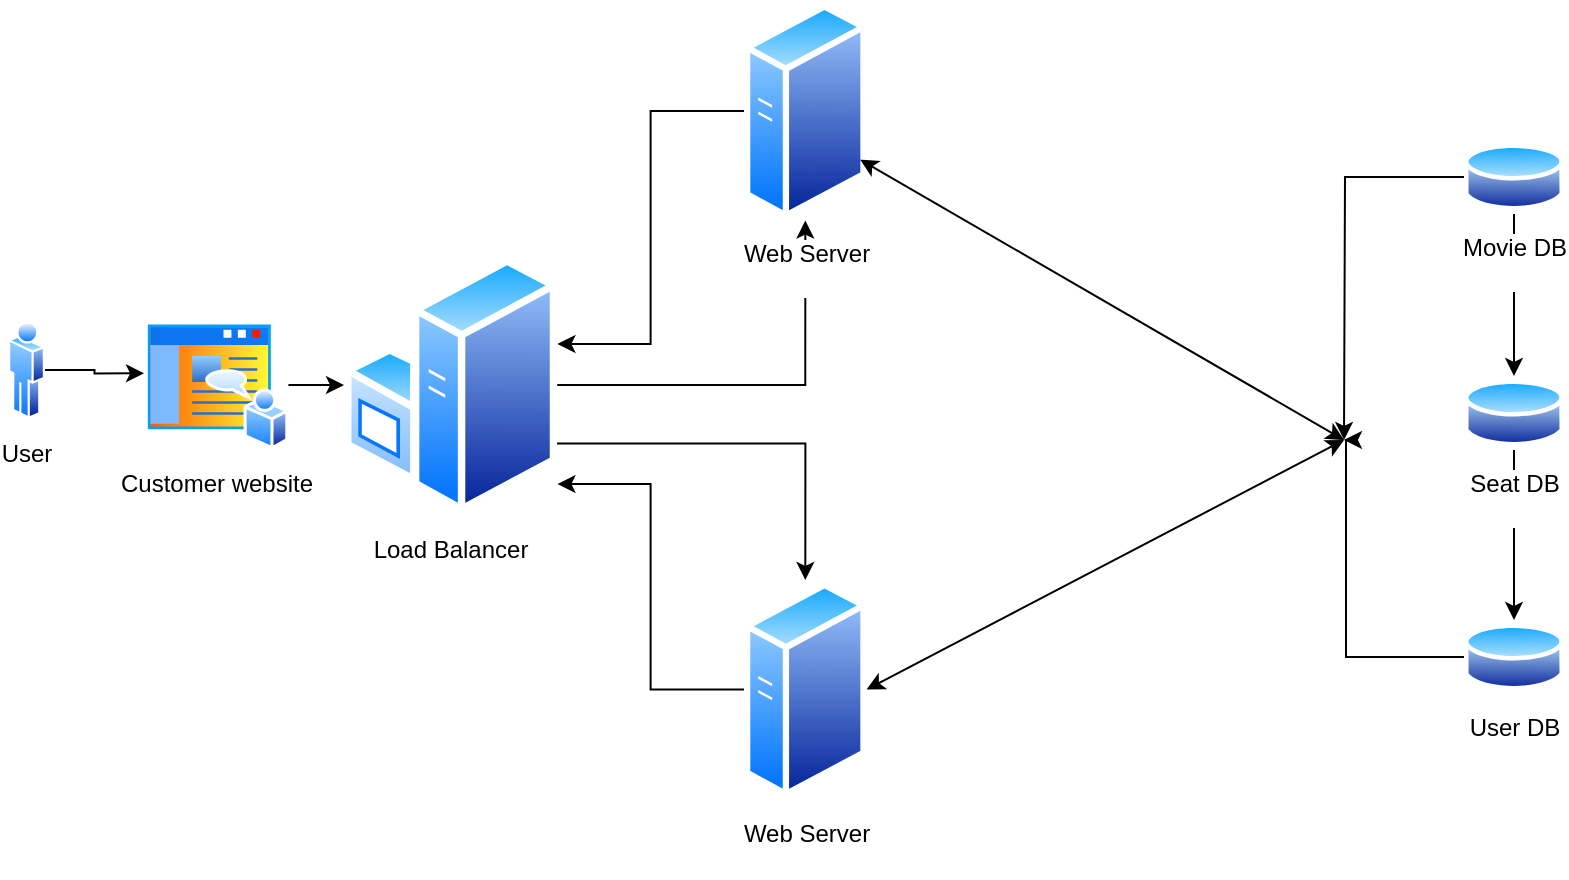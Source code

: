 <mxfile version="28.0.6">
  <diagram name="Page-1" id="yoMIYRCsywAks_YMM_2B">
    <mxGraphModel dx="1636" dy="516" grid="1" gridSize="10" guides="1" tooltips="1" connect="1" arrows="1" fold="1" page="1" pageScale="1" pageWidth="850" pageHeight="1100" math="0" shadow="0">
      <root>
        <mxCell id="0" />
        <mxCell id="1" parent="0" />
        <mxCell id="vv7toFQoOP1ZbUznBxJa-31" value="" style="edgeStyle=orthogonalEdgeStyle;rounded=0;orthogonalLoop=1;jettySize=auto;html=1;" parent="1" source="vv7toFQoOP1ZbUznBxJa-8" target="vv7toFQoOP1ZbUznBxJa-17" edge="1">
          <mxGeometry relative="1" as="geometry" />
        </mxCell>
        <mxCell id="vv7toFQoOP1ZbUznBxJa-8" value="&lt;div&gt;Customer website&lt;/div&gt;" style="image;aspect=fixed;perimeter=ellipsePerimeter;html=1;align=center;shadow=0;dashed=0;spacingTop=3;image=img/lib/active_directory/home_page.svg;" parent="1" vertex="1">
          <mxGeometry x="50" y="180" width="72.22" height="65" as="geometry" />
        </mxCell>
        <mxCell id="vv7toFQoOP1ZbUznBxJa-16" value="User&lt;div&gt;&lt;br&gt;&lt;/div&gt;" style="image;aspect=fixed;perimeter=ellipsePerimeter;html=1;align=center;shadow=0;dashed=0;spacingTop=3;image=img/lib/active_directory/user.svg;" parent="1" vertex="1">
          <mxGeometry x="-18" y="180" width="18.5" height="50" as="geometry" />
        </mxCell>
        <mxCell id="0XvgkQEXZee6cVqThMQY-19" style="edgeStyle=orthogonalEdgeStyle;rounded=0;orthogonalLoop=1;jettySize=auto;html=1;" edge="1" parent="1" source="vv7toFQoOP1ZbUznBxJa-17" target="vv7toFQoOP1ZbUznBxJa-26">
          <mxGeometry relative="1" as="geometry" />
        </mxCell>
        <mxCell id="0XvgkQEXZee6cVqThMQY-20" style="edgeStyle=orthogonalEdgeStyle;rounded=0;orthogonalLoop=1;jettySize=auto;html=1;exitX=1;exitY=0.75;exitDx=0;exitDy=0;entryX=0.5;entryY=0;entryDx=0;entryDy=0;" edge="1" parent="1" source="vv7toFQoOP1ZbUznBxJa-17" target="vv7toFQoOP1ZbUznBxJa-39">
          <mxGeometry relative="1" as="geometry" />
        </mxCell>
        <mxCell id="vv7toFQoOP1ZbUznBxJa-17" value="&lt;div&gt;Load Balancer&lt;/div&gt;&lt;div&gt;&lt;br&gt;&lt;/div&gt;" style="image;aspect=fixed;perimeter=ellipsePerimeter;html=1;align=center;shadow=0;dashed=0;spacingTop=3;image=img/lib/active_directory/windows_server.svg;" parent="1" vertex="1">
          <mxGeometry x="150" y="147.5" width="106.6" height="130" as="geometry" />
        </mxCell>
        <mxCell id="vv7toFQoOP1ZbUznBxJa-26" value="Web Server&lt;div&gt;&lt;br&gt;&lt;/div&gt;" style="image;aspect=fixed;perimeter=ellipsePerimeter;html=1;align=center;shadow=0;dashed=0;spacingTop=3;image=img/lib/active_directory/generic_server.svg;" parent="1" vertex="1">
          <mxGeometry x="350" y="20.75" width="61.32" height="109.5" as="geometry" />
        </mxCell>
        <mxCell id="vv7toFQoOP1ZbUznBxJa-39" value="Web Server&lt;div&gt;&lt;br&gt;&lt;/div&gt;" style="image;aspect=fixed;perimeter=ellipsePerimeter;html=1;align=center;shadow=0;dashed=0;spacingTop=3;image=img/lib/active_directory/generic_server.svg;" parent="1" vertex="1">
          <mxGeometry x="350" y="310" width="61.32" height="109.5" as="geometry" />
        </mxCell>
        <mxCell id="0XvgkQEXZee6cVqThMQY-6" value="" style="edgeStyle=orthogonalEdgeStyle;rounded=0;orthogonalLoop=1;jettySize=auto;html=1;" edge="1" parent="1" source="vv7toFQoOP1ZbUznBxJa-43" target="0XvgkQEXZee6cVqThMQY-4">
          <mxGeometry relative="1" as="geometry" />
        </mxCell>
        <mxCell id="0XvgkQEXZee6cVqThMQY-9" style="edgeStyle=orthogonalEdgeStyle;rounded=0;orthogonalLoop=1;jettySize=auto;html=1;" edge="1" parent="1" source="vv7toFQoOP1ZbUznBxJa-43">
          <mxGeometry relative="1" as="geometry">
            <mxPoint x="650" y="240" as="targetPoint" />
          </mxGeometry>
        </mxCell>
        <mxCell id="vv7toFQoOP1ZbUznBxJa-43" value="Movie DB&lt;div&gt;&lt;br&gt;&lt;/div&gt;" style="image;aspect=fixed;perimeter=ellipsePerimeter;html=1;align=center;shadow=0;dashed=0;spacingTop=3;image=img/lib/active_directory/database.svg;" parent="1" vertex="1">
          <mxGeometry x="710" y="90" width="50" height="37" as="geometry" />
        </mxCell>
        <mxCell id="0XvgkQEXZee6cVqThMQY-1" style="edgeStyle=orthogonalEdgeStyle;rounded=0;orthogonalLoop=1;jettySize=auto;html=1;exitX=1;exitY=0.5;exitDx=0;exitDy=0;entryX=0;entryY=0.41;entryDx=0;entryDy=0;entryPerimeter=0;" edge="1" parent="1" source="vv7toFQoOP1ZbUznBxJa-16" target="vv7toFQoOP1ZbUznBxJa-8">
          <mxGeometry relative="1" as="geometry" />
        </mxCell>
        <mxCell id="0XvgkQEXZee6cVqThMQY-7" value="" style="edgeStyle=orthogonalEdgeStyle;rounded=0;orthogonalLoop=1;jettySize=auto;html=1;" edge="1" parent="1" source="0XvgkQEXZee6cVqThMQY-4" target="0XvgkQEXZee6cVqThMQY-5">
          <mxGeometry relative="1" as="geometry" />
        </mxCell>
        <mxCell id="0XvgkQEXZee6cVqThMQY-4" value="Seat DB&lt;div&gt;&lt;br&gt;&lt;/div&gt;" style="image;aspect=fixed;perimeter=ellipsePerimeter;html=1;align=center;shadow=0;dashed=0;spacingTop=3;image=img/lib/active_directory/database.svg;" vertex="1" parent="1">
          <mxGeometry x="710" y="208" width="50" height="37" as="geometry" />
        </mxCell>
        <mxCell id="0XvgkQEXZee6cVqThMQY-8" style="edgeStyle=orthogonalEdgeStyle;rounded=0;orthogonalLoop=1;jettySize=auto;html=1;" edge="1" parent="1" source="0XvgkQEXZee6cVqThMQY-5">
          <mxGeometry relative="1" as="geometry">
            <mxPoint x="650" y="240" as="targetPoint" />
            <Array as="points">
              <mxPoint x="651" y="349" />
            </Array>
          </mxGeometry>
        </mxCell>
        <mxCell id="0XvgkQEXZee6cVqThMQY-5" value="User DB&lt;div&gt;&lt;br&gt;&lt;/div&gt;" style="image;aspect=fixed;perimeter=ellipsePerimeter;html=1;align=center;shadow=0;dashed=0;spacingTop=3;image=img/lib/active_directory/database.svg;" vertex="1" parent="1">
          <mxGeometry x="710" y="330" width="50" height="37" as="geometry" />
        </mxCell>
        <mxCell id="0XvgkQEXZee6cVqThMQY-21" style="edgeStyle=orthogonalEdgeStyle;rounded=0;orthogonalLoop=1;jettySize=auto;html=1;exitX=0;exitY=0.5;exitDx=0;exitDy=0;entryX=1.001;entryY=0.881;entryDx=0;entryDy=0;entryPerimeter=0;" edge="1" parent="1" source="vv7toFQoOP1ZbUznBxJa-39" target="vv7toFQoOP1ZbUznBxJa-17">
          <mxGeometry relative="1" as="geometry" />
        </mxCell>
        <mxCell id="0XvgkQEXZee6cVqThMQY-22" style="edgeStyle=orthogonalEdgeStyle;rounded=0;orthogonalLoop=1;jettySize=auto;html=1;entryX=1.001;entryY=0.342;entryDx=0;entryDy=0;entryPerimeter=0;" edge="1" parent="1" source="vv7toFQoOP1ZbUznBxJa-26" target="vv7toFQoOP1ZbUznBxJa-17">
          <mxGeometry relative="1" as="geometry" />
        </mxCell>
        <mxCell id="0XvgkQEXZee6cVqThMQY-29" value="" style="endArrow=classic;startArrow=classic;html=1;rounded=0;exitX=1;exitY=0.75;exitDx=0;exitDy=0;" edge="1" parent="1" source="vv7toFQoOP1ZbUznBxJa-26">
          <mxGeometry width="50" height="50" relative="1" as="geometry">
            <mxPoint x="540" y="258" as="sourcePoint" />
            <mxPoint x="650" y="240" as="targetPoint" />
          </mxGeometry>
        </mxCell>
        <mxCell id="0XvgkQEXZee6cVqThMQY-30" value="" style="endArrow=classic;startArrow=classic;html=1;rounded=0;exitX=1;exitY=0.5;exitDx=0;exitDy=0;" edge="1" parent="1" source="vv7toFQoOP1ZbUznBxJa-39">
          <mxGeometry width="50" height="50" relative="1" as="geometry">
            <mxPoint x="460" y="340" as="sourcePoint" />
            <mxPoint x="650" y="240" as="targetPoint" />
          </mxGeometry>
        </mxCell>
      </root>
    </mxGraphModel>
  </diagram>
</mxfile>
